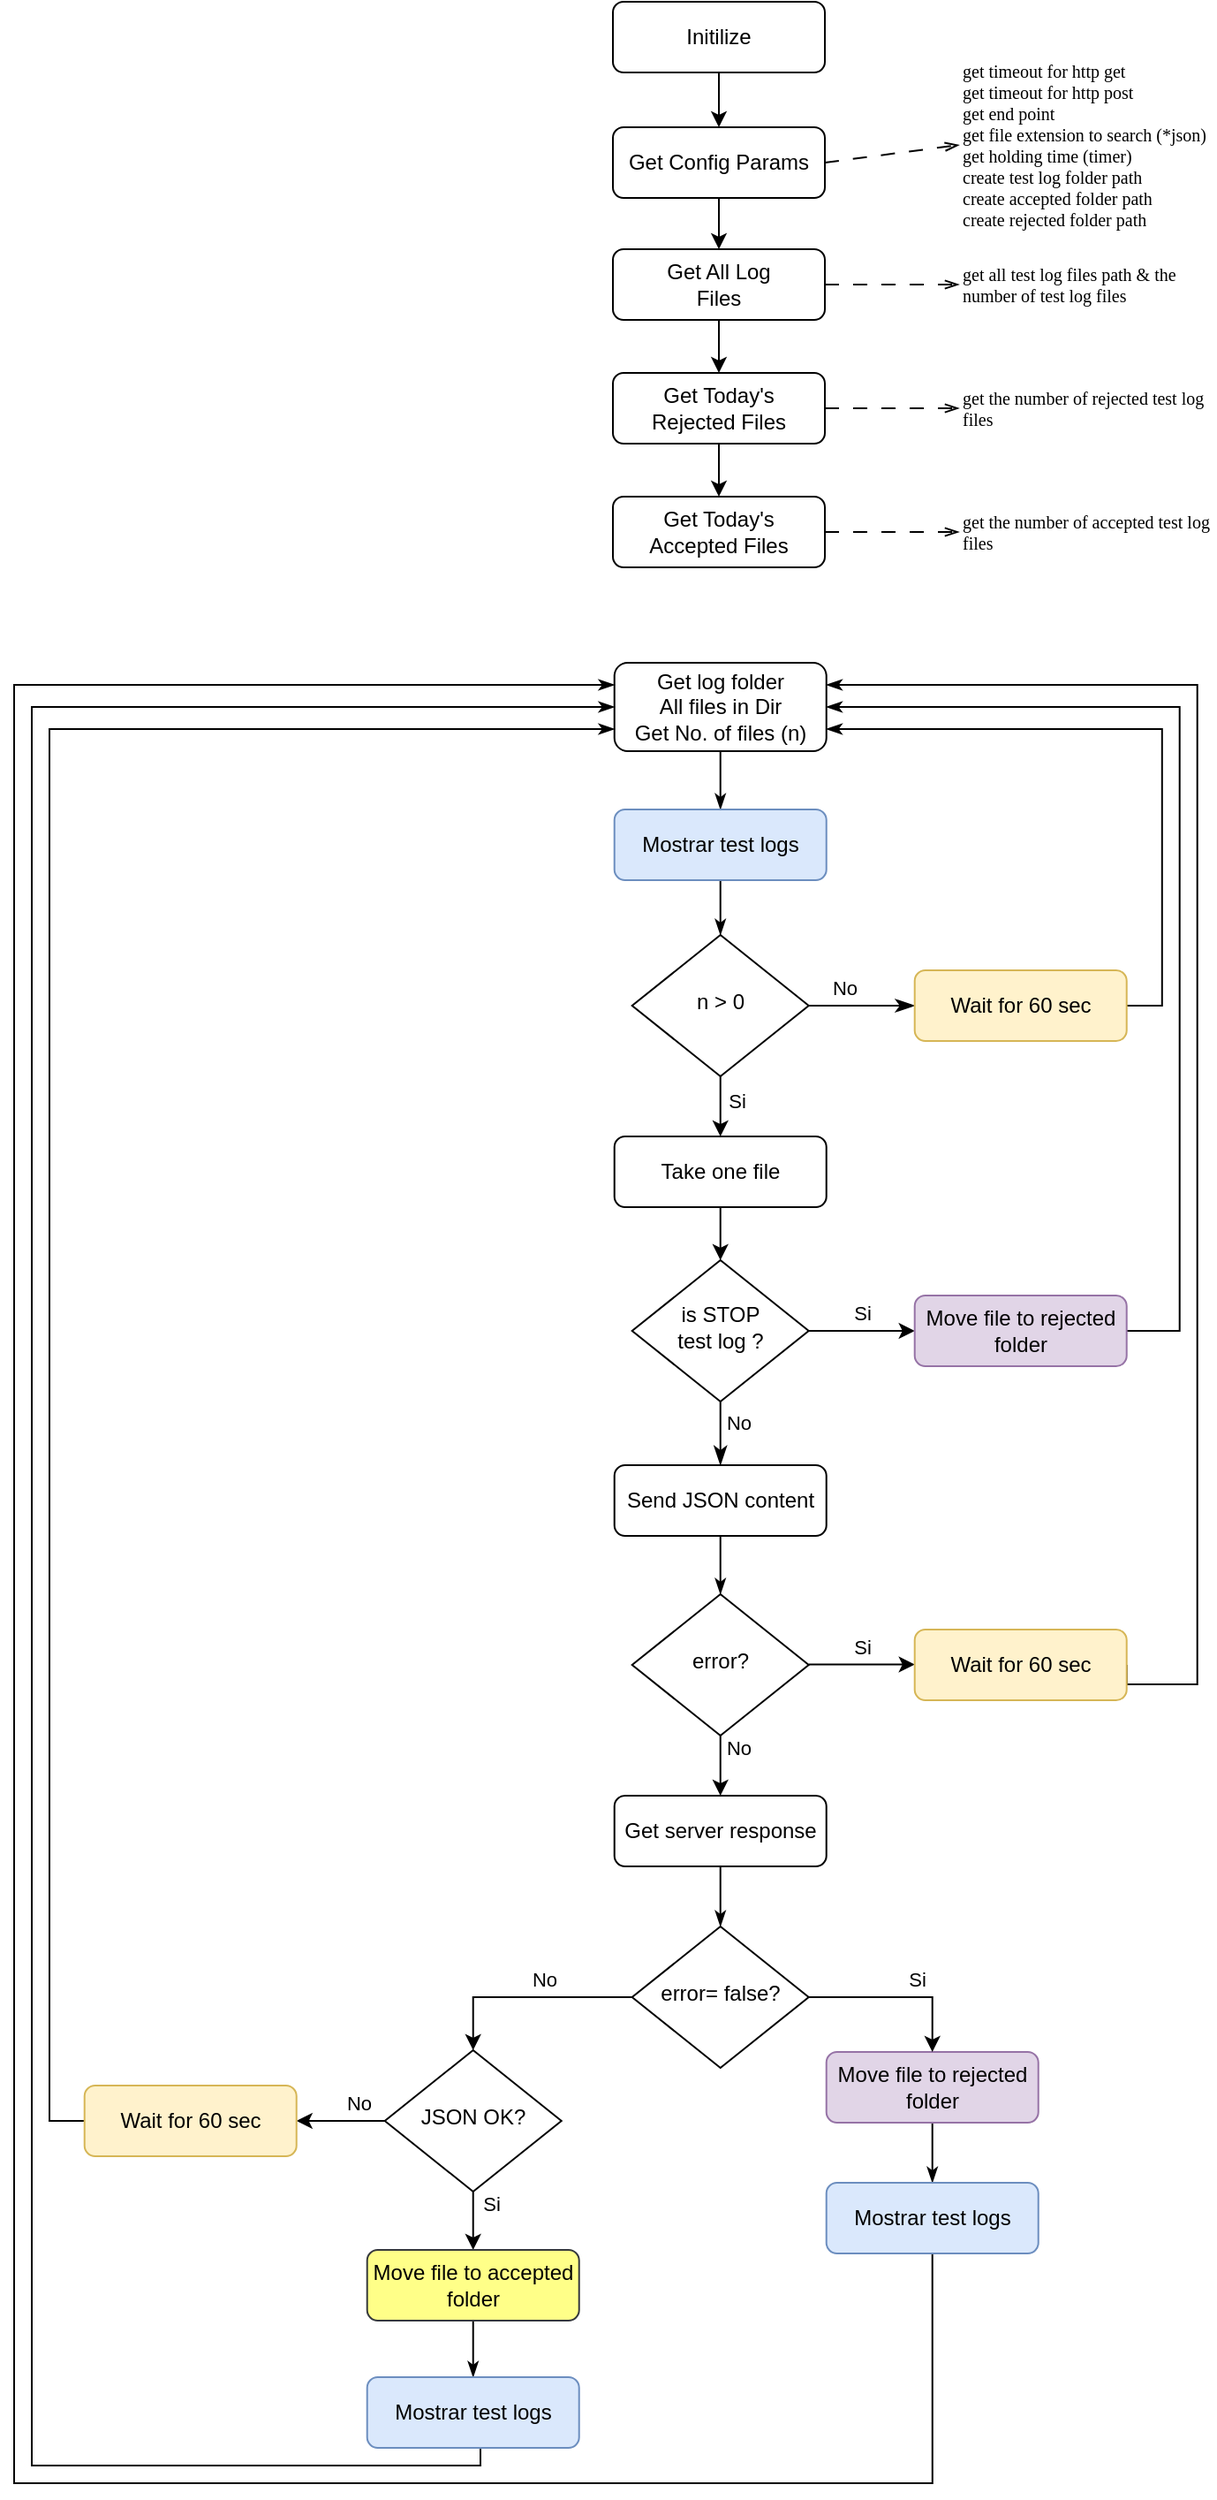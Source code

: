 <mxfile version="21.7.5" type="device">
  <diagram id="C5RBs43oDa-KdzZeNtuy" name="Page-1">
    <mxGraphModel dx="596" dy="1525" grid="1" gridSize="10" guides="1" tooltips="1" connect="1" arrows="1" fold="1" page="1" pageScale="1" pageWidth="827" pageHeight="1169" math="0" shadow="0">
      <root>
        <mxCell id="WIyWlLk6GJQsqaUBKTNV-0" />
        <mxCell id="WIyWlLk6GJQsqaUBKTNV-1" parent="WIyWlLk6GJQsqaUBKTNV-0" />
        <mxCell id="ebw3Io6tW6_mU000Hd5M-12" style="edgeStyle=orthogonalEdgeStyle;rounded=0;orthogonalLoop=1;jettySize=auto;html=1;exitX=0.5;exitY=1;exitDx=0;exitDy=0;entryX=0.5;entryY=0;entryDx=0;entryDy=0;" edge="1" parent="WIyWlLk6GJQsqaUBKTNV-1" source="WIyWlLk6GJQsqaUBKTNV-3" target="ebw3Io6tW6_mU000Hd5M-11">
          <mxGeometry relative="1" as="geometry" />
        </mxCell>
        <mxCell id="WIyWlLk6GJQsqaUBKTNV-3" value="Get Config Params" style="rounded=1;whiteSpace=wrap;html=1;fontSize=12;glass=0;strokeWidth=1;shadow=0;" parent="WIyWlLk6GJQsqaUBKTNV-1" vertex="1">
          <mxGeometry x="419" y="-200" width="120" height="40" as="geometry" />
        </mxCell>
        <mxCell id="WIyWlLk6GJQsqaUBKTNV-5" value="No" style="edgeStyle=orthogonalEdgeStyle;rounded=0;html=1;jettySize=auto;orthogonalLoop=1;fontSize=11;endArrow=classicThin;endFill=1;endSize=8;strokeWidth=1;shadow=0;labelBackgroundColor=none;entryX=0;entryY=0.5;entryDx=0;entryDy=0;" parent="WIyWlLk6GJQsqaUBKTNV-1" source="WIyWlLk6GJQsqaUBKTNV-6" target="-u-3ihkZp8rK3zhcPllg-5" edge="1">
          <mxGeometry x="-0.333" y="10" relative="1" as="geometry">
            <mxPoint as="offset" />
            <mxPoint x="549.86" y="317" as="targetPoint" />
          </mxGeometry>
        </mxCell>
        <mxCell id="WIyWlLk6GJQsqaUBKTNV-6" value="n &amp;gt; 0" style="rhombus;whiteSpace=wrap;html=1;shadow=0;fontFamily=Helvetica;fontSize=12;align=center;strokeWidth=1;spacing=6;spacingTop=-4;" parent="WIyWlLk6GJQsqaUBKTNV-1" vertex="1">
          <mxGeometry x="429.86" y="257" width="100" height="80" as="geometry" />
        </mxCell>
        <mxCell id="-u-3ihkZp8rK3zhcPllg-17" style="edgeStyle=orthogonalEdgeStyle;rounded=0;orthogonalLoop=1;jettySize=auto;html=1;exitX=0.5;exitY=1;exitDx=0;exitDy=0;entryX=0.5;entryY=0;entryDx=0;entryDy=0;endArrow=classicThin;endFill=1;" parent="WIyWlLk6GJQsqaUBKTNV-1" source="WIyWlLk6GJQsqaUBKTNV-7" target="-u-3ihkZp8rK3zhcPllg-16" edge="1">
          <mxGeometry relative="1" as="geometry" />
        </mxCell>
        <mxCell id="WIyWlLk6GJQsqaUBKTNV-7" value="Get log folder&lt;br&gt;All files in Dir&lt;br&gt;Get No. of files (n)" style="rounded=1;whiteSpace=wrap;html=1;fontSize=12;glass=0;strokeWidth=1;shadow=0;" parent="WIyWlLk6GJQsqaUBKTNV-1" vertex="1">
          <mxGeometry x="419.86" y="103" width="120" height="50" as="geometry" />
        </mxCell>
        <mxCell id="WIyWlLk6GJQsqaUBKTNV-10" value="error?" style="rhombus;whiteSpace=wrap;html=1;shadow=0;fontFamily=Helvetica;fontSize=12;align=center;strokeWidth=1;spacing=6;spacingTop=-4;" parent="WIyWlLk6GJQsqaUBKTNV-1" vertex="1">
          <mxGeometry x="429.86" y="630" width="100" height="80" as="geometry" />
        </mxCell>
        <mxCell id="-u-3ihkZp8rK3zhcPllg-32" style="edgeStyle=orthogonalEdgeStyle;rounded=0;orthogonalLoop=1;jettySize=auto;html=1;exitX=0.5;exitY=1;exitDx=0;exitDy=0;entryX=0.5;entryY=0;entryDx=0;entryDy=0;endArrow=classicThin;endFill=1;" parent="WIyWlLk6GJQsqaUBKTNV-1" source="WIyWlLk6GJQsqaUBKTNV-11" target="-u-3ihkZp8rK3zhcPllg-31" edge="1">
          <mxGeometry relative="1" as="geometry" />
        </mxCell>
        <mxCell id="WIyWlLk6GJQsqaUBKTNV-11" value="Get server response" style="rounded=1;whiteSpace=wrap;html=1;fontSize=12;glass=0;strokeWidth=1;shadow=0;" parent="WIyWlLk6GJQsqaUBKTNV-1" vertex="1">
          <mxGeometry x="419.86" y="744" width="120" height="40" as="geometry" />
        </mxCell>
        <mxCell id="-u-3ihkZp8rK3zhcPllg-21" style="edgeStyle=orthogonalEdgeStyle;rounded=0;orthogonalLoop=1;jettySize=auto;html=1;exitX=0.5;exitY=1;exitDx=0;exitDy=0;entryX=0.5;entryY=0;entryDx=0;entryDy=0;endArrow=classicThin;endFill=1;" parent="WIyWlLk6GJQsqaUBKTNV-1" source="WIyWlLk6GJQsqaUBKTNV-12" target="WIyWlLk6GJQsqaUBKTNV-10" edge="1">
          <mxGeometry relative="1" as="geometry" />
        </mxCell>
        <mxCell id="WIyWlLk6GJQsqaUBKTNV-12" value="Send JSON content" style="rounded=1;whiteSpace=wrap;html=1;fontSize=12;glass=0;strokeWidth=1;shadow=0;" parent="WIyWlLk6GJQsqaUBKTNV-1" vertex="1">
          <mxGeometry x="419.86" y="557" width="120" height="40" as="geometry" />
        </mxCell>
        <mxCell id="-u-3ihkZp8rK3zhcPllg-19" style="edgeStyle=orthogonalEdgeStyle;rounded=0;orthogonalLoop=1;jettySize=auto;html=1;exitX=1;exitY=0.5;exitDx=0;exitDy=0;entryX=1;entryY=0.75;entryDx=0;entryDy=0;endArrow=classicThin;endFill=1;" parent="WIyWlLk6GJQsqaUBKTNV-1" source="-u-3ihkZp8rK3zhcPllg-5" target="WIyWlLk6GJQsqaUBKTNV-7" edge="1">
          <mxGeometry relative="1" as="geometry" />
        </mxCell>
        <mxCell id="-u-3ihkZp8rK3zhcPllg-5" value="Wait for 60 sec" style="rounded=1;whiteSpace=wrap;html=1;fontSize=12;glass=0;strokeWidth=1;shadow=0;fillColor=#fff2cc;strokeColor=#d6b656;" parent="WIyWlLk6GJQsqaUBKTNV-1" vertex="1">
          <mxGeometry x="589.86" y="277" width="120" height="40" as="geometry" />
        </mxCell>
        <mxCell id="-u-3ihkZp8rK3zhcPllg-9" style="edgeStyle=orthogonalEdgeStyle;rounded=0;orthogonalLoop=1;jettySize=auto;html=1;exitX=0.5;exitY=1;exitDx=0;exitDy=0;entryX=0.5;entryY=0;entryDx=0;entryDy=0;" parent="WIyWlLk6GJQsqaUBKTNV-1" source="-u-3ihkZp8rK3zhcPllg-6" target="-u-3ihkZp8rK3zhcPllg-8" edge="1">
          <mxGeometry relative="1" as="geometry" />
        </mxCell>
        <mxCell id="-u-3ihkZp8rK3zhcPllg-6" value="Take one file" style="rounded=1;whiteSpace=wrap;html=1;fontSize=12;glass=0;strokeWidth=1;shadow=0;" parent="WIyWlLk6GJQsqaUBKTNV-1" vertex="1">
          <mxGeometry x="419.86" y="371" width="120" height="40" as="geometry" />
        </mxCell>
        <mxCell id="-u-3ihkZp8rK3zhcPllg-8" value="is STOP &lt;br&gt;test log ?" style="rhombus;whiteSpace=wrap;html=1;shadow=0;fontFamily=Helvetica;fontSize=12;align=center;strokeWidth=1;spacing=6;spacingTop=-4;" parent="WIyWlLk6GJQsqaUBKTNV-1" vertex="1">
          <mxGeometry x="429.86" y="441" width="100" height="80" as="geometry" />
        </mxCell>
        <mxCell id="-u-3ihkZp8rK3zhcPllg-10" value="" style="endArrow=classic;html=1;rounded=0;entryX=0.5;entryY=0;entryDx=0;entryDy=0;exitX=0.5;exitY=1;exitDx=0;exitDy=0;" parent="WIyWlLk6GJQsqaUBKTNV-1" source="WIyWlLk6GJQsqaUBKTNV-6" target="-u-3ihkZp8rK3zhcPllg-6" edge="1">
          <mxGeometry relative="1" as="geometry">
            <mxPoint x="289.86" y="371" as="sourcePoint" />
            <mxPoint x="389.86" y="371" as="targetPoint" />
          </mxGeometry>
        </mxCell>
        <mxCell id="-u-3ihkZp8rK3zhcPllg-11" value="Si" style="edgeLabel;resizable=0;html=1;align=center;verticalAlign=middle;" parent="-u-3ihkZp8rK3zhcPllg-10" connectable="0" vertex="1">
          <mxGeometry relative="1" as="geometry">
            <mxPoint x="9" y="-3" as="offset" />
          </mxGeometry>
        </mxCell>
        <mxCell id="-u-3ihkZp8rK3zhcPllg-12" value="" style="endArrow=classic;html=1;rounded=0;entryX=0;entryY=0.5;entryDx=0;entryDy=0;exitX=1;exitY=0.5;exitDx=0;exitDy=0;" parent="WIyWlLk6GJQsqaUBKTNV-1" source="-u-3ihkZp8rK3zhcPllg-8" target="-u-3ihkZp8rK3zhcPllg-15" edge="1">
          <mxGeometry relative="1" as="geometry">
            <mxPoint x="429.17" y="501" as="sourcePoint" />
            <mxPoint x="429.17" y="541" as="targetPoint" />
            <Array as="points" />
          </mxGeometry>
        </mxCell>
        <mxCell id="-u-3ihkZp8rK3zhcPllg-13" value="Si" style="edgeLabel;resizable=0;html=1;align=center;verticalAlign=middle;" parent="-u-3ihkZp8rK3zhcPllg-12" connectable="0" vertex="1">
          <mxGeometry relative="1" as="geometry">
            <mxPoint y="-10" as="offset" />
          </mxGeometry>
        </mxCell>
        <mxCell id="-u-3ihkZp8rK3zhcPllg-14" value="No" style="edgeStyle=orthogonalEdgeStyle;rounded=0;html=1;jettySize=auto;orthogonalLoop=1;fontSize=11;endArrow=classicThin;endFill=1;endSize=8;strokeWidth=1;shadow=0;labelBackgroundColor=none;exitX=0.5;exitY=1;exitDx=0;exitDy=0;entryX=0.5;entryY=0;entryDx=0;entryDy=0;" parent="WIyWlLk6GJQsqaUBKTNV-1" source="-u-3ihkZp8rK3zhcPllg-8" target="WIyWlLk6GJQsqaUBKTNV-12" edge="1">
          <mxGeometry x="-0.333" y="10" relative="1" as="geometry">
            <mxPoint as="offset" />
            <mxPoint x="439.86" y="531" as="sourcePoint" />
            <mxPoint x="430" y="533" as="targetPoint" />
          </mxGeometry>
        </mxCell>
        <mxCell id="-u-3ihkZp8rK3zhcPllg-20" style="edgeStyle=orthogonalEdgeStyle;rounded=0;orthogonalLoop=1;jettySize=auto;html=1;exitX=1;exitY=0.5;exitDx=0;exitDy=0;endArrow=classicThin;endFill=1;entryX=1;entryY=0.5;entryDx=0;entryDy=0;" parent="WIyWlLk6GJQsqaUBKTNV-1" source="-u-3ihkZp8rK3zhcPllg-15" target="WIyWlLk6GJQsqaUBKTNV-7" edge="1">
          <mxGeometry relative="1" as="geometry">
            <mxPoint x="729.86" y="301" as="targetPoint" />
            <Array as="points">
              <mxPoint x="739.86" y="481" />
              <mxPoint x="739.86" y="128" />
            </Array>
          </mxGeometry>
        </mxCell>
        <mxCell id="-u-3ihkZp8rK3zhcPllg-15" value="Move file to rejected&lt;br&gt;folder" style="rounded=1;whiteSpace=wrap;html=1;fontSize=12;glass=0;strokeWidth=1;shadow=0;fillColor=#e1d5e7;strokeColor=#9673a6;" parent="WIyWlLk6GJQsqaUBKTNV-1" vertex="1">
          <mxGeometry x="589.86" y="461" width="120" height="40" as="geometry" />
        </mxCell>
        <mxCell id="-u-3ihkZp8rK3zhcPllg-18" style="edgeStyle=orthogonalEdgeStyle;rounded=0;orthogonalLoop=1;jettySize=auto;html=1;exitX=0.5;exitY=1;exitDx=0;exitDy=0;entryX=0.5;entryY=0;entryDx=0;entryDy=0;endArrow=classicThin;endFill=1;" parent="WIyWlLk6GJQsqaUBKTNV-1" source="-u-3ihkZp8rK3zhcPllg-16" target="WIyWlLk6GJQsqaUBKTNV-6" edge="1">
          <mxGeometry relative="1" as="geometry" />
        </mxCell>
        <mxCell id="-u-3ihkZp8rK3zhcPllg-16" value="Mostrar test logs" style="rounded=1;whiteSpace=wrap;html=1;fontSize=12;glass=0;strokeWidth=1;shadow=0;fillColor=#dae8fc;strokeColor=#6c8ebf;" parent="WIyWlLk6GJQsqaUBKTNV-1" vertex="1">
          <mxGeometry x="419.86" y="186" width="120" height="40" as="geometry" />
        </mxCell>
        <mxCell id="-u-3ihkZp8rK3zhcPllg-24" value="" style="endArrow=classic;html=1;rounded=0;entryX=0;entryY=0.5;entryDx=0;entryDy=0;exitX=1;exitY=0.5;exitDx=0;exitDy=0;" parent="WIyWlLk6GJQsqaUBKTNV-1" edge="1">
          <mxGeometry relative="1" as="geometry">
            <mxPoint x="529.86" y="669.76" as="sourcePoint" />
            <mxPoint x="589.86" y="669.76" as="targetPoint" />
            <Array as="points" />
          </mxGeometry>
        </mxCell>
        <mxCell id="-u-3ihkZp8rK3zhcPllg-25" value="Si" style="edgeLabel;resizable=0;html=1;align=center;verticalAlign=middle;" parent="-u-3ihkZp8rK3zhcPllg-24" connectable="0" vertex="1">
          <mxGeometry relative="1" as="geometry">
            <mxPoint y="-10" as="offset" />
          </mxGeometry>
        </mxCell>
        <mxCell id="-u-3ihkZp8rK3zhcPllg-27" style="edgeStyle=orthogonalEdgeStyle;rounded=0;orthogonalLoop=1;jettySize=auto;html=1;exitX=1;exitY=0.5;exitDx=0;exitDy=0;endArrow=classicThin;endFill=1;entryX=1;entryY=0.25;entryDx=0;entryDy=0;" parent="WIyWlLk6GJQsqaUBKTNV-1" source="-u-3ihkZp8rK3zhcPllg-26" target="WIyWlLk6GJQsqaUBKTNV-7" edge="1">
          <mxGeometry relative="1" as="geometry">
            <mxPoint x="759.86" y="111" as="targetPoint" />
            <Array as="points">
              <mxPoint x="749.86" y="681" />
              <mxPoint x="749.86" y="116" />
            </Array>
          </mxGeometry>
        </mxCell>
        <mxCell id="-u-3ihkZp8rK3zhcPllg-26" value="Wait for 60 sec" style="rounded=1;whiteSpace=wrap;html=1;fontSize=12;glass=0;strokeWidth=1;shadow=0;fillColor=#fff2cc;strokeColor=#d6b656;" parent="WIyWlLk6GJQsqaUBKTNV-1" vertex="1">
          <mxGeometry x="589.86" y="650" width="120" height="40" as="geometry" />
        </mxCell>
        <mxCell id="-u-3ihkZp8rK3zhcPllg-29" value="" style="endArrow=classic;html=1;rounded=0;entryX=0.5;entryY=0;entryDx=0;entryDy=0;exitX=0.5;exitY=1;exitDx=0;exitDy=0;fontStyle=1" parent="WIyWlLk6GJQsqaUBKTNV-1" source="WIyWlLk6GJQsqaUBKTNV-10" target="WIyWlLk6GJQsqaUBKTNV-11" edge="1">
          <mxGeometry relative="1" as="geometry">
            <mxPoint x="509.86" y="720" as="sourcePoint" />
            <mxPoint x="569.86" y="720" as="targetPoint" />
            <Array as="points" />
          </mxGeometry>
        </mxCell>
        <mxCell id="-u-3ihkZp8rK3zhcPllg-30" value="No" style="edgeLabel;resizable=0;html=1;align=center;verticalAlign=middle;" parent="-u-3ihkZp8rK3zhcPllg-29" connectable="0" vertex="1">
          <mxGeometry relative="1" as="geometry">
            <mxPoint x="10" y="-10" as="offset" />
          </mxGeometry>
        </mxCell>
        <mxCell id="-u-3ihkZp8rK3zhcPllg-31" value="error= false?" style="rhombus;whiteSpace=wrap;html=1;shadow=0;fontFamily=Helvetica;fontSize=12;align=center;strokeWidth=1;spacing=6;spacingTop=-4;" parent="WIyWlLk6GJQsqaUBKTNV-1" vertex="1">
          <mxGeometry x="429.86" y="818" width="100" height="80" as="geometry" />
        </mxCell>
        <mxCell id="-u-3ihkZp8rK3zhcPllg-33" value="" style="endArrow=classic;html=1;rounded=0;exitX=0;exitY=0.5;exitDx=0;exitDy=0;" parent="WIyWlLk6GJQsqaUBKTNV-1" source="-u-3ihkZp8rK3zhcPllg-37" edge="1">
          <mxGeometry relative="1" as="geometry">
            <mxPoint x="229.86" y="848" as="sourcePoint" />
            <mxPoint x="239.86" y="928" as="targetPoint" />
            <Array as="points" />
          </mxGeometry>
        </mxCell>
        <mxCell id="-u-3ihkZp8rK3zhcPllg-34" value="No" style="edgeLabel;resizable=0;html=1;align=center;verticalAlign=middle;" parent="-u-3ihkZp8rK3zhcPllg-33" connectable="0" vertex="1">
          <mxGeometry relative="1" as="geometry">
            <mxPoint x="10" y="-10" as="offset" />
          </mxGeometry>
        </mxCell>
        <mxCell id="-u-3ihkZp8rK3zhcPllg-35" value="" style="endArrow=classic;html=1;rounded=0;exitX=0;exitY=0.5;exitDx=0;exitDy=0;entryX=0.5;entryY=0;entryDx=0;entryDy=0;" parent="WIyWlLk6GJQsqaUBKTNV-1" source="-u-3ihkZp8rK3zhcPllg-31" target="-u-3ihkZp8rK3zhcPllg-37" edge="1">
          <mxGeometry relative="1" as="geometry">
            <mxPoint x="389.86" y="848" as="sourcePoint" />
            <mxPoint x="379.86" y="858" as="targetPoint" />
            <Array as="points">
              <mxPoint x="339.86" y="858" />
            </Array>
          </mxGeometry>
        </mxCell>
        <mxCell id="-u-3ihkZp8rK3zhcPllg-36" value="No" style="edgeLabel;resizable=0;html=1;align=center;verticalAlign=middle;" parent="-u-3ihkZp8rK3zhcPllg-35" connectable="0" vertex="1">
          <mxGeometry relative="1" as="geometry">
            <mxPoint x="10" y="-10" as="offset" />
          </mxGeometry>
        </mxCell>
        <mxCell id="-u-3ihkZp8rK3zhcPllg-37" value="JSON OK?" style="rhombus;whiteSpace=wrap;html=1;shadow=0;fontFamily=Helvetica;fontSize=12;align=center;strokeWidth=1;spacing=6;spacingTop=-4;" parent="WIyWlLk6GJQsqaUBKTNV-1" vertex="1">
          <mxGeometry x="289.86" y="888" width="100" height="80" as="geometry" />
        </mxCell>
        <mxCell id="-u-3ihkZp8rK3zhcPllg-39" style="edgeStyle=orthogonalEdgeStyle;rounded=0;orthogonalLoop=1;jettySize=auto;html=1;entryX=0;entryY=0.75;entryDx=0;entryDy=0;endArrow=classicThin;endFill=1;" parent="WIyWlLk6GJQsqaUBKTNV-1" source="-u-3ihkZp8rK3zhcPllg-38" target="WIyWlLk6GJQsqaUBKTNV-7" edge="1">
          <mxGeometry relative="1" as="geometry">
            <Array as="points">
              <mxPoint x="100" y="928" />
              <mxPoint x="100" y="140" />
            </Array>
          </mxGeometry>
        </mxCell>
        <mxCell id="-u-3ihkZp8rK3zhcPllg-38" value="Wait for 60 sec" style="rounded=1;whiteSpace=wrap;html=1;fontSize=12;glass=0;strokeWidth=1;shadow=0;fillColor=#fff2cc;strokeColor=#d6b656;" parent="WIyWlLk6GJQsqaUBKTNV-1" vertex="1">
          <mxGeometry x="119.86" y="908" width="120" height="40" as="geometry" />
        </mxCell>
        <mxCell id="-u-3ihkZp8rK3zhcPllg-40" value="" style="endArrow=classic;html=1;rounded=0;exitX=0.5;exitY=1;exitDx=0;exitDy=0;entryX=0.5;entryY=0;entryDx=0;entryDy=0;" parent="WIyWlLk6GJQsqaUBKTNV-1" source="-u-3ihkZp8rK3zhcPllg-37" target="-u-3ihkZp8rK3zhcPllg-42" edge="1">
          <mxGeometry relative="1" as="geometry">
            <mxPoint x="338.86" y="968" as="sourcePoint" />
            <mxPoint x="341.405" y="1003" as="targetPoint" />
            <Array as="points" />
          </mxGeometry>
        </mxCell>
        <mxCell id="-u-3ihkZp8rK3zhcPllg-41" value="Si" style="edgeLabel;resizable=0;html=1;align=center;verticalAlign=middle;" parent="-u-3ihkZp8rK3zhcPllg-40" connectable="0" vertex="1">
          <mxGeometry relative="1" as="geometry">
            <mxPoint x="10" y="-10" as="offset" />
          </mxGeometry>
        </mxCell>
        <mxCell id="-u-3ihkZp8rK3zhcPllg-44" style="edgeStyle=orthogonalEdgeStyle;rounded=0;orthogonalLoop=1;jettySize=auto;html=1;exitX=0.5;exitY=1;exitDx=0;exitDy=0;entryX=0.5;entryY=0;entryDx=0;entryDy=0;endArrow=classicThin;endFill=1;" parent="WIyWlLk6GJQsqaUBKTNV-1" source="-u-3ihkZp8rK3zhcPllg-42" target="-u-3ihkZp8rK3zhcPllg-43" edge="1">
          <mxGeometry relative="1" as="geometry" />
        </mxCell>
        <mxCell id="-u-3ihkZp8rK3zhcPllg-42" value="Move file to accepted folder" style="rounded=1;whiteSpace=wrap;html=1;fontSize=12;glass=0;strokeWidth=1;shadow=0;fillColor=#ffff88;strokeColor=#36393d;" parent="WIyWlLk6GJQsqaUBKTNV-1" vertex="1">
          <mxGeometry x="279.86" y="1001" width="120" height="40" as="geometry" />
        </mxCell>
        <mxCell id="-u-3ihkZp8rK3zhcPllg-50" style="edgeStyle=orthogonalEdgeStyle;rounded=0;orthogonalLoop=1;jettySize=auto;html=1;exitX=0.5;exitY=1;exitDx=0;exitDy=0;entryX=0;entryY=0.5;entryDx=0;entryDy=0;endArrow=classicThin;endFill=1;" parent="WIyWlLk6GJQsqaUBKTNV-1" source="-u-3ihkZp8rK3zhcPllg-43" target="WIyWlLk6GJQsqaUBKTNV-7" edge="1">
          <mxGeometry relative="1" as="geometry">
            <Array as="points">
              <mxPoint x="344" y="1113" />
              <mxPoint x="344" y="1123" />
              <mxPoint x="90" y="1123" />
              <mxPoint x="90" y="128" />
            </Array>
          </mxGeometry>
        </mxCell>
        <mxCell id="-u-3ihkZp8rK3zhcPllg-43" value="Mostrar test logs" style="rounded=1;whiteSpace=wrap;html=1;fontSize=12;glass=0;strokeWidth=1;shadow=0;fillColor=#dae8fc;strokeColor=#6c8ebf;" parent="WIyWlLk6GJQsqaUBKTNV-1" vertex="1">
          <mxGeometry x="279.86" y="1073" width="120" height="40" as="geometry" />
        </mxCell>
        <mxCell id="-u-3ihkZp8rK3zhcPllg-49" style="edgeStyle=orthogonalEdgeStyle;rounded=0;orthogonalLoop=1;jettySize=auto;html=1;exitX=0.5;exitY=1;exitDx=0;exitDy=0;entryX=0.5;entryY=0;entryDx=0;entryDy=0;endArrow=classicThin;endFill=1;" parent="WIyWlLk6GJQsqaUBKTNV-1" source="-u-3ihkZp8rK3zhcPllg-45" target="-u-3ihkZp8rK3zhcPllg-48" edge="1">
          <mxGeometry relative="1" as="geometry" />
        </mxCell>
        <mxCell id="-u-3ihkZp8rK3zhcPllg-45" value="Move file to rejected folder" style="rounded=1;whiteSpace=wrap;html=1;fontSize=12;glass=0;strokeWidth=1;shadow=0;fillColor=#e1d5e7;strokeColor=#9673a6;" parent="WIyWlLk6GJQsqaUBKTNV-1" vertex="1">
          <mxGeometry x="539.86" y="889" width="120" height="40" as="geometry" />
        </mxCell>
        <mxCell id="-u-3ihkZp8rK3zhcPllg-46" value="" style="endArrow=classic;html=1;rounded=0;exitX=1;exitY=0.5;exitDx=0;exitDy=0;entryX=0.5;entryY=0;entryDx=0;entryDy=0;" parent="WIyWlLk6GJQsqaUBKTNV-1" source="-u-3ihkZp8rK3zhcPllg-31" target="-u-3ihkZp8rK3zhcPllg-45" edge="1">
          <mxGeometry relative="1" as="geometry">
            <mxPoint x="719.86" y="818" as="sourcePoint" />
            <mxPoint x="629.86" y="848" as="targetPoint" />
            <Array as="points">
              <mxPoint x="599.86" y="858" />
            </Array>
          </mxGeometry>
        </mxCell>
        <mxCell id="-u-3ihkZp8rK3zhcPllg-47" value="Si" style="edgeLabel;resizable=0;html=1;align=center;verticalAlign=middle;" parent="-u-3ihkZp8rK3zhcPllg-46" connectable="0" vertex="1">
          <mxGeometry relative="1" as="geometry">
            <mxPoint x="10" y="-10" as="offset" />
          </mxGeometry>
        </mxCell>
        <mxCell id="-u-3ihkZp8rK3zhcPllg-51" style="edgeStyle=orthogonalEdgeStyle;rounded=0;orthogonalLoop=1;jettySize=auto;html=1;exitX=0.5;exitY=1;exitDx=0;exitDy=0;endArrow=classicThin;endFill=1;entryX=0;entryY=0.25;entryDx=0;entryDy=0;" parent="WIyWlLk6GJQsqaUBKTNV-1" source="-u-3ihkZp8rK3zhcPllg-48" target="WIyWlLk6GJQsqaUBKTNV-7" edge="1">
          <mxGeometry relative="1" as="geometry">
            <mxPoint x="109.86" y="111" as="targetPoint" />
            <Array as="points">
              <mxPoint x="600" y="1133" />
              <mxPoint x="80" y="1133" />
              <mxPoint x="80" y="116" />
            </Array>
          </mxGeometry>
        </mxCell>
        <mxCell id="-u-3ihkZp8rK3zhcPllg-48" value="Mostrar test logs" style="rounded=1;whiteSpace=wrap;html=1;fontSize=12;glass=0;strokeWidth=1;shadow=0;fillColor=#dae8fc;strokeColor=#6c8ebf;" parent="WIyWlLk6GJQsqaUBKTNV-1" vertex="1">
          <mxGeometry x="539.86" y="963" width="120" height="40" as="geometry" />
        </mxCell>
        <mxCell id="ebw3Io6tW6_mU000Hd5M-1" style="edgeStyle=orthogonalEdgeStyle;rounded=0;orthogonalLoop=1;jettySize=auto;html=1;entryX=0.5;entryY=0;entryDx=0;entryDy=0;" edge="1" parent="WIyWlLk6GJQsqaUBKTNV-1" source="ebw3Io6tW6_mU000Hd5M-0" target="WIyWlLk6GJQsqaUBKTNV-3">
          <mxGeometry relative="1" as="geometry" />
        </mxCell>
        <mxCell id="ebw3Io6tW6_mU000Hd5M-0" value="Initilize" style="rounded=1;whiteSpace=wrap;html=1;fontSize=12;glass=0;strokeWidth=1;shadow=0;" vertex="1" parent="WIyWlLk6GJQsqaUBKTNV-1">
          <mxGeometry x="419" y="-271" width="120" height="40" as="geometry" />
        </mxCell>
        <mxCell id="ebw3Io6tW6_mU000Hd5M-4" value="get timeout for http get&lt;br style=&quot;font-size: 10px;&quot;&gt;get timeout for http post&lt;br style=&quot;font-size: 10px;&quot;&gt;get end point&lt;br style=&quot;font-size: 10px;&quot;&gt;get file extension to search (*json)&lt;br style=&quot;font-size: 10px;&quot;&gt;get holding time (timer)&lt;br style=&quot;font-size: 10px;&quot;&gt;create test log folder path&lt;br style=&quot;font-size: 10px;&quot;&gt;create accepted folder path&lt;br style=&quot;font-size: 10px;&quot;&gt;create rejected folder path" style="text;html=1;strokeColor=none;fillColor=none;align=left;verticalAlign=middle;whiteSpace=wrap;rounded=0;fontFamily=Times New Roman;fontSize=10;" vertex="1" parent="WIyWlLk6GJQsqaUBKTNV-1">
          <mxGeometry x="615" y="-240" width="145" height="100" as="geometry" />
        </mxCell>
        <mxCell id="ebw3Io6tW6_mU000Hd5M-5" value="" style="endArrow=openThin;html=1;rounded=0;exitX=1;exitY=0.5;exitDx=0;exitDy=0;entryX=0;entryY=0.5;entryDx=0;entryDy=0;dashed=1;dashPattern=8 8;endFill=0;" edge="1" parent="WIyWlLk6GJQsqaUBKTNV-1" source="WIyWlLk6GJQsqaUBKTNV-3" target="ebw3Io6tW6_mU000Hd5M-4">
          <mxGeometry width="50" height="50" relative="1" as="geometry">
            <mxPoint x="589.14" y="-171" as="sourcePoint" />
            <mxPoint x="609.14" y="-201" as="targetPoint" />
          </mxGeometry>
        </mxCell>
        <mxCell id="ebw3Io6tW6_mU000Hd5M-16" style="edgeStyle=orthogonalEdgeStyle;rounded=0;orthogonalLoop=1;jettySize=auto;html=1;exitX=0.5;exitY=1;exitDx=0;exitDy=0;entryX=0.5;entryY=0;entryDx=0;entryDy=0;" edge="1" parent="WIyWlLk6GJQsqaUBKTNV-1" source="ebw3Io6tW6_mU000Hd5M-11" target="ebw3Io6tW6_mU000Hd5M-15">
          <mxGeometry relative="1" as="geometry" />
        </mxCell>
        <mxCell id="ebw3Io6tW6_mU000Hd5M-11" value="Get All Log&lt;br&gt;Files" style="rounded=1;whiteSpace=wrap;html=1;fontSize=12;glass=0;strokeWidth=1;shadow=0;" vertex="1" parent="WIyWlLk6GJQsqaUBKTNV-1">
          <mxGeometry x="419" y="-131" width="120" height="40" as="geometry" />
        </mxCell>
        <mxCell id="ebw3Io6tW6_mU000Hd5M-18" style="edgeStyle=orthogonalEdgeStyle;rounded=0;orthogonalLoop=1;jettySize=auto;html=1;exitX=0.5;exitY=1;exitDx=0;exitDy=0;entryX=0.5;entryY=0;entryDx=0;entryDy=0;" edge="1" parent="WIyWlLk6GJQsqaUBKTNV-1" source="ebw3Io6tW6_mU000Hd5M-15" target="ebw3Io6tW6_mU000Hd5M-17">
          <mxGeometry relative="1" as="geometry" />
        </mxCell>
        <mxCell id="ebw3Io6tW6_mU000Hd5M-15" value="Get Today&#39;s &lt;br&gt;Rejected Files" style="rounded=1;whiteSpace=wrap;html=1;fontSize=12;glass=0;strokeWidth=1;shadow=0;" vertex="1" parent="WIyWlLk6GJQsqaUBKTNV-1">
          <mxGeometry x="419" y="-61" width="120" height="40" as="geometry" />
        </mxCell>
        <mxCell id="ebw3Io6tW6_mU000Hd5M-17" value="Get Today&#39;s &lt;br&gt;Accepted Files" style="rounded=1;whiteSpace=wrap;html=1;fontSize=12;glass=0;strokeWidth=1;shadow=0;" vertex="1" parent="WIyWlLk6GJQsqaUBKTNV-1">
          <mxGeometry x="419" y="9" width="120" height="40" as="geometry" />
        </mxCell>
        <mxCell id="ebw3Io6tW6_mU000Hd5M-20" value="get all test log files path &amp;amp; the number of test log files" style="text;html=1;strokeColor=none;fillColor=none;align=left;verticalAlign=middle;whiteSpace=wrap;rounded=0;fontFamily=Times New Roman;fontSize=10;" vertex="1" parent="WIyWlLk6GJQsqaUBKTNV-1">
          <mxGeometry x="615" y="-126.5" width="145" height="31" as="geometry" />
        </mxCell>
        <mxCell id="ebw3Io6tW6_mU000Hd5M-21" value="" style="endArrow=openThin;html=1;rounded=0;entryX=0;entryY=0.5;entryDx=0;entryDy=0;dashed=1;dashPattern=8 8;endFill=0;exitX=1;exitY=0.5;exitDx=0;exitDy=0;" edge="1" parent="WIyWlLk6GJQsqaUBKTNV-1" source="ebw3Io6tW6_mU000Hd5M-15" target="ebw3Io6tW6_mU000Hd5M-22">
          <mxGeometry width="50" height="50" relative="1" as="geometry">
            <mxPoint x="561.86" y="-50.0" as="sourcePoint" />
            <mxPoint x="637.86" y="-50.0" as="targetPoint" />
          </mxGeometry>
        </mxCell>
        <mxCell id="ebw3Io6tW6_mU000Hd5M-22" value="get the number of rejected test log files" style="text;html=1;strokeColor=none;fillColor=none;align=left;verticalAlign=middle;whiteSpace=wrap;rounded=0;fontFamily=Times New Roman;fontSize=10;" vertex="1" parent="WIyWlLk6GJQsqaUBKTNV-1">
          <mxGeometry x="615" y="-56.5" width="145" height="31" as="geometry" />
        </mxCell>
        <mxCell id="ebw3Io6tW6_mU000Hd5M-23" value="get the number of accepted test log files" style="text;html=1;strokeColor=none;fillColor=none;align=left;verticalAlign=middle;whiteSpace=wrap;rounded=0;fontFamily=Times New Roman;fontSize=10;" vertex="1" parent="WIyWlLk6GJQsqaUBKTNV-1">
          <mxGeometry x="615" y="13.5" width="145" height="31" as="geometry" />
        </mxCell>
        <mxCell id="ebw3Io6tW6_mU000Hd5M-24" value="" style="endArrow=openThin;html=1;rounded=0;entryX=0;entryY=0.5;entryDx=0;entryDy=0;dashed=1;dashPattern=8 8;endFill=0;exitX=1;exitY=0.5;exitDx=0;exitDy=0;" edge="1" parent="WIyWlLk6GJQsqaUBKTNV-1" source="ebw3Io6tW6_mU000Hd5M-17" target="ebw3Io6tW6_mU000Hd5M-23">
          <mxGeometry width="50" height="50" relative="1" as="geometry">
            <mxPoint x="550" y="24.16" as="sourcePoint" />
            <mxPoint x="626" y="24.16" as="targetPoint" />
          </mxGeometry>
        </mxCell>
        <mxCell id="ebw3Io6tW6_mU000Hd5M-25" value="" style="endArrow=openThin;html=1;rounded=0;entryX=0;entryY=0.5;entryDx=0;entryDy=0;dashed=1;dashPattern=8 8;endFill=0;exitX=1;exitY=0.5;exitDx=0;exitDy=0;" edge="1" parent="WIyWlLk6GJQsqaUBKTNV-1" source="ebw3Io6tW6_mU000Hd5M-11" target="ebw3Io6tW6_mU000Hd5M-20">
          <mxGeometry width="50" height="50" relative="1" as="geometry">
            <mxPoint x="550" y="-100" as="sourcePoint" />
            <mxPoint x="626" y="-100" as="targetPoint" />
          </mxGeometry>
        </mxCell>
      </root>
    </mxGraphModel>
  </diagram>
</mxfile>
